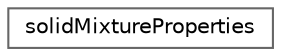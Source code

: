 digraph "Graphical Class Hierarchy"
{
 // LATEX_PDF_SIZE
  bgcolor="transparent";
  edge [fontname=Helvetica,fontsize=10,labelfontname=Helvetica,labelfontsize=10];
  node [fontname=Helvetica,fontsize=10,shape=box,height=0.2,width=0.4];
  rankdir="LR";
  Node0 [id="Node000000",label="solidMixtureProperties",height=0.2,width=0.4,color="grey40", fillcolor="white", style="filled",URL="$classFoam_1_1solidMixtureProperties.html",tooltip="A mixture of solids."];
}
